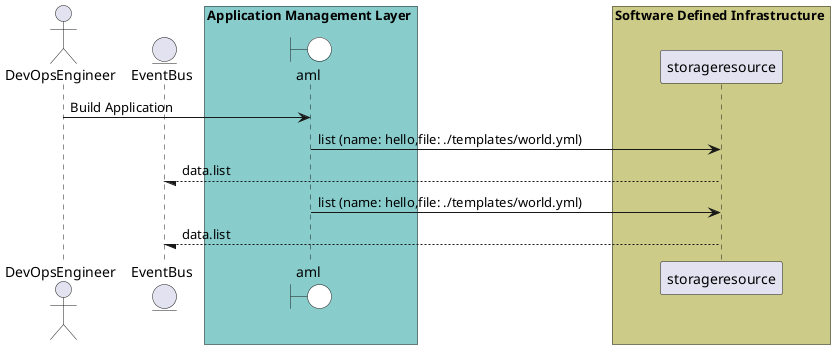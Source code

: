 @startuml

actor "DevOpsEngineer"


entity EventBus

box Application Management Layer #88cccc
    boundary aml #white
end box


box Software Defined Infrastructure #cccc88
            participant storageresource
    end box


"DevOpsEngineer" -> aml: Build Application

    aml -> "storageresource": list (name: hello,file: ./templates/world.yml)

    "storageresource" --/ EventBus: data.list

    aml -> "storageresource": list (name: hello,file: ./templates/world.yml)

    "storageresource" --/ EventBus: data.list



@enduml
